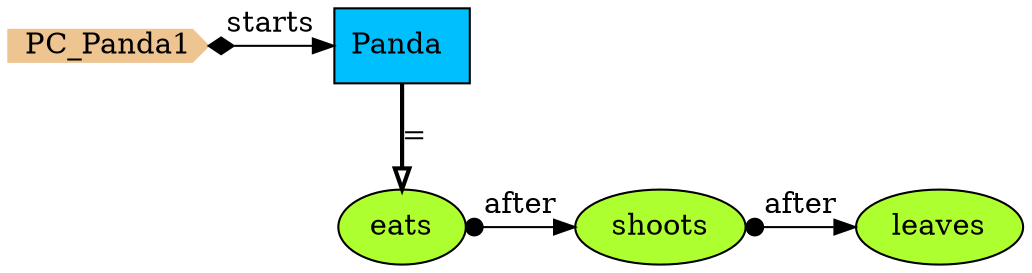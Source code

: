 digraph {
StartN_ [shape = cds,color=burlywood2,style=filled,height=.2,width=.2, label =PC_Panda1];
leaves [shape=ellipse,fillcolor=greenyellow,style = filled,label="leaves"];
shoots [shape=ellipse,fillcolor=greenyellow,style = filled,label="shoots"];
Panda [shape=box,fillcolor=deepskyblue,style = filled,label="Panda "];
eats [shape=ellipse,fillcolor=greenyellow,style = filled,label="eats"];

{rank=min;StartN_,Panda}
{rank=same;eats,shoots,leaves}
{rank=same;shoots,leaves}

shoots->leaves[arrowtail=dot,dir=both,label="after"];
eats->shoots[arrowtail=dot,dir=both,label="after"];
StartN_->Panda[arrowtail=diamond,dir=both,label="starts"];
Panda->eats[arrowhead="onormal",penwidth=2,label="="];
}